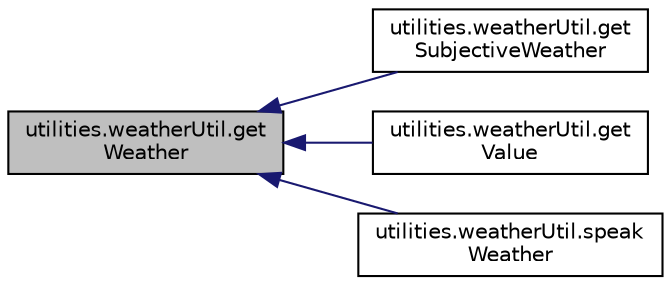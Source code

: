 digraph "utilities.weatherUtil.getWeather"
{
  edge [fontname="Helvetica",fontsize="10",labelfontname="Helvetica",labelfontsize="10"];
  node [fontname="Helvetica",fontsize="10",shape=record];
  rankdir="LR";
  Node1 [label="utilities.weatherUtil.get\lWeather",height=0.2,width=0.4,color="black", fillcolor="grey75", style="filled" fontcolor="black"];
  Node1 -> Node2 [dir="back",color="midnightblue",fontsize="10",style="solid",fontname="Helvetica"];
  Node2 [label="utilities.weatherUtil.get\lSubjectiveWeather",height=0.2,width=0.4,color="black", fillcolor="white", style="filled",URL="$namespaceutilities_1_1weatherUtil.html#a2cbcf4f62cd311cabaa268ee8b957575"];
  Node1 -> Node3 [dir="back",color="midnightblue",fontsize="10",style="solid",fontname="Helvetica"];
  Node3 [label="utilities.weatherUtil.get\lValue",height=0.2,width=0.4,color="black", fillcolor="white", style="filled",URL="$namespaceutilities_1_1weatherUtil.html#abbce360e4cd53f967f7f6d2ba279e4d4"];
  Node1 -> Node4 [dir="back",color="midnightblue",fontsize="10",style="solid",fontname="Helvetica"];
  Node4 [label="utilities.weatherUtil.speak\lWeather",height=0.2,width=0.4,color="black", fillcolor="white", style="filled",URL="$namespaceutilities_1_1weatherUtil.html#ab4f39af0acf3e385007faf1cdbced6be"];
}
